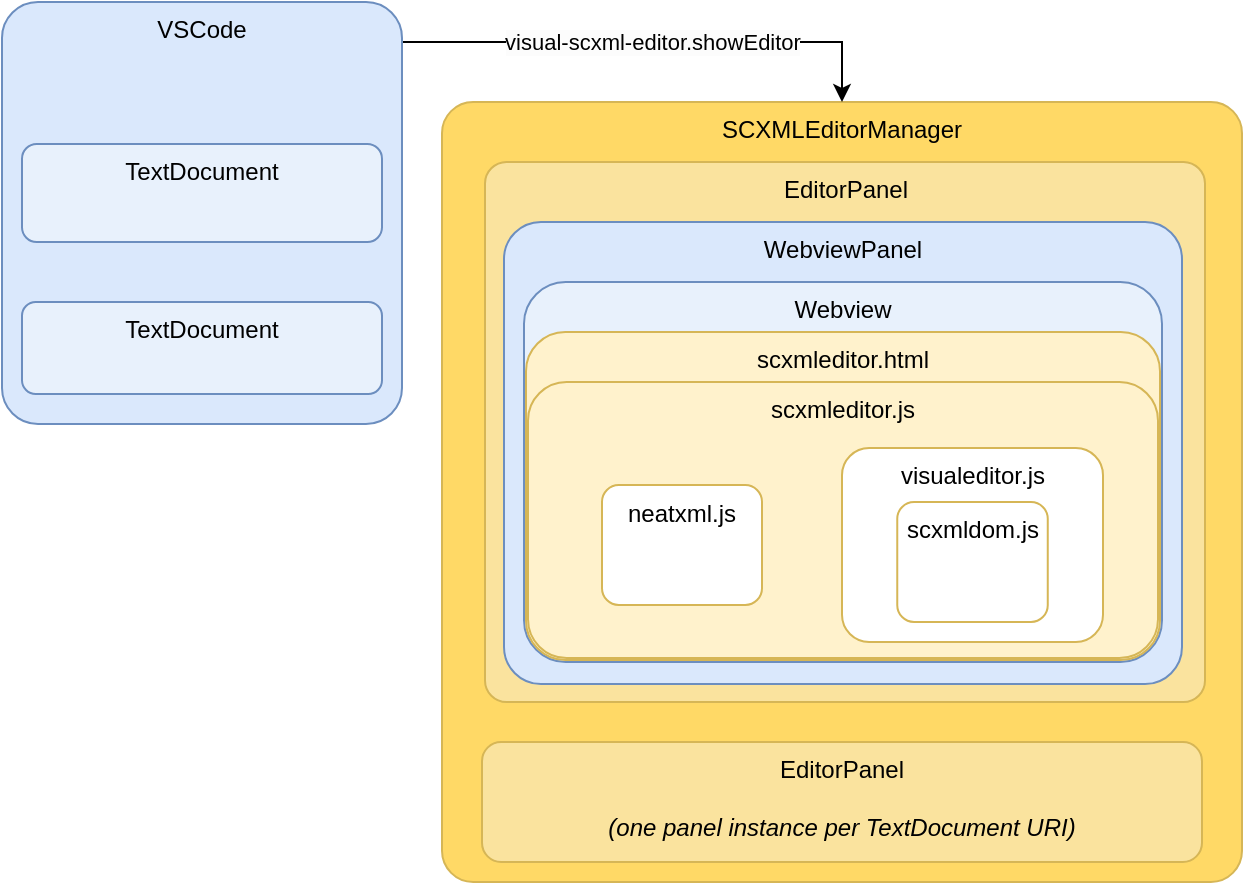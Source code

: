 <mxfile version="20.8.20" type="github" pages="2">
  <diagram name="Containment" id="Hvomc0yAe2sMS23_9TzD">
    <mxGraphModel dx="1798" dy="637" grid="0" gridSize="10" guides="1" tooltips="1" connect="1" arrows="1" fold="1" page="1" pageScale="1" pageWidth="850" pageHeight="1100" math="0" shadow="0">
      <root>
        <mxCell id="0" />
        <mxCell id="1" parent="0" />
        <mxCell id="xWMJlJ-HVOOThu5YcHs8-1" value="SCXMLEditorManager" style="rounded=1;whiteSpace=wrap;html=1;verticalAlign=top;fillColor=#ffd966;strokeColor=#d6b656;arcSize=4;" vertex="1" parent="1">
          <mxGeometry x="140" y="70" width="400" height="390" as="geometry" />
        </mxCell>
        <mxCell id="xWMJlJ-HVOOThu5YcHs8-2" value="EditorPanel" style="rounded=1;whiteSpace=wrap;html=1;verticalAlign=top;fillColor=#fae39e;strokeColor=#d6b656;arcSize=4;" vertex="1" parent="1">
          <mxGeometry x="161.5" y="100" width="360" height="270" as="geometry" />
        </mxCell>
        <mxCell id="xWMJlJ-HVOOThu5YcHs8-3" value="WebviewPanel" style="rounded=1;whiteSpace=wrap;html=1;verticalAlign=top;fillColor=#dae8fc;strokeColor=#6c8ebf;arcSize=8;" vertex="1" parent="1">
          <mxGeometry x="171" y="130" width="339" height="231" as="geometry" />
        </mxCell>
        <mxCell id="xWMJlJ-HVOOThu5YcHs8-7" value="EditorPanel&lt;br&gt;&lt;br&gt;&lt;i&gt;(one panel instance per TextDocument URI)&lt;/i&gt;" style="rounded=1;whiteSpace=wrap;html=1;verticalAlign=top;perimeterSpacing=0;fillColor=#fae39e;strokeColor=#d6b656;arcSize=16;" vertex="1" parent="1">
          <mxGeometry x="160" y="390" width="360" height="60" as="geometry" />
        </mxCell>
        <mxCell id="xWMJlJ-HVOOThu5YcHs8-10" value="Webview" style="rounded=1;whiteSpace=wrap;html=1;verticalAlign=top;fillColor=#e8f1fc;strokeColor=#6c8ebf;arcSize=11;" vertex="1" parent="1">
          <mxGeometry x="181" y="160" width="319" height="190" as="geometry" />
        </mxCell>
        <mxCell id="xWMJlJ-HVOOThu5YcHs8-13" value="scxmleditor.html" style="rounded=1;whiteSpace=wrap;html=1;verticalAlign=top;fillColor=#fff2cc;strokeColor=#d6b656;arcSize=12;" vertex="1" parent="1">
          <mxGeometry x="182" y="185" width="317" height="164" as="geometry" />
        </mxCell>
        <UserObject label="visual-scxml-editor.showEditor" link="visual-scxml-editor.showEditor" id="xWMJlJ-HVOOThu5YcHs8-19">
          <mxCell style="edgeStyle=orthogonalEdgeStyle;rounded=0;orthogonalLoop=1;jettySize=auto;html=1;exitX=1;exitY=0.095;exitDx=0;exitDy=0;entryX=0.5;entryY=0;entryDx=0;entryDy=0;labelBackgroundColor=#FCFCFC;labelBorderColor=none;exitPerimeter=0;" edge="1" parent="1" source="xWMJlJ-HVOOThu5YcHs8-4" target="xWMJlJ-HVOOThu5YcHs8-1">
            <mxGeometry relative="1" as="geometry" />
          </mxCell>
        </UserObject>
        <mxCell id="xWMJlJ-HVOOThu5YcHs8-4" value="VSCode" style="rounded=1;whiteSpace=wrap;html=1;verticalAlign=top;fillColor=#dae8fc;strokeColor=#6c8ebf;arcSize=9;" vertex="1" parent="1">
          <mxGeometry x="-80" y="20" width="200" height="211" as="geometry" />
        </mxCell>
        <mxCell id="xWMJlJ-HVOOThu5YcHs8-5" value="TextDocument" style="rounded=1;whiteSpace=wrap;html=1;verticalAlign=top;fillColor=#e8f1fc;strokeColor=#6c8ebf;" vertex="1" parent="1">
          <mxGeometry x="-70" y="91" width="180" height="49" as="geometry" />
        </mxCell>
        <mxCell id="xWMJlJ-HVOOThu5YcHs8-17" value="TextDocument" style="rounded=1;whiteSpace=wrap;html=1;verticalAlign=top;fillColor=#e8f1fc;strokeColor=#6c8ebf;" vertex="1" parent="1">
          <mxGeometry x="-70" y="170" width="180" height="46" as="geometry" />
        </mxCell>
        <mxCell id="xWMJlJ-HVOOThu5YcHs8-20" value="scxmleditor.js" style="rounded=1;whiteSpace=wrap;html=1;verticalAlign=top;fillColor=#fff2cc;strokeColor=#d6b656;arcSize=14;" vertex="1" parent="1">
          <mxGeometry x="183" y="210" width="315" height="138" as="geometry" />
        </mxCell>
        <mxCell id="xWMJlJ-HVOOThu5YcHs8-22" value="neatxml.js" style="rounded=1;whiteSpace=wrap;html=1;verticalAlign=top;fillColor=#ffffff;strokeColor=#d6b656;arcSize=14;" vertex="1" parent="1">
          <mxGeometry x="220" y="261.5" width="80" height="60" as="geometry" />
        </mxCell>
        <mxCell id="xWMJlJ-HVOOThu5YcHs8-23" value="visualeditor.js" style="rounded=1;whiteSpace=wrap;html=1;verticalAlign=top;fillColor=#ffffff;strokeColor=#d6b656;arcSize=14;" vertex="1" parent="1">
          <mxGeometry x="340" y="243" width="130.5" height="97" as="geometry" />
        </mxCell>
        <mxCell id="xWMJlJ-HVOOThu5YcHs8-21" value="scxmldom.js" style="rounded=1;whiteSpace=wrap;html=1;verticalAlign=top;fillColor=#ffffff;strokeColor=#d6b656;arcSize=14;" vertex="1" parent="1">
          <mxGeometry x="367.63" y="270" width="75.25" height="60" as="geometry" />
        </mxCell>
      </root>
    </mxGraphModel>
  </diagram>
  <diagram id="wL8axw0Tn-d-JJuPaOdd" name="Sequence">
    <mxGraphModel dx="1746" dy="769" grid="1" gridSize="10" guides="1" tooltips="1" connect="1" arrows="1" fold="1" page="0" pageScale="1" pageWidth="850" pageHeight="1100" math="0" shadow="0">
      <root>
        <mxCell id="0" />
        <mxCell id="1" parent="0" />
        <mxCell id="r4eO-bSy0fLBR4G0dn8x-24" value="scxmleditor.html" style="rounded=1;whiteSpace=wrap;html=1;fontSize=12;fillColor=#FAE39E;strokeColor=#d6b656;verticalAlign=top;" vertex="1" parent="1">
          <mxGeometry x="540" y="10" width="480" height="80" as="geometry" />
        </mxCell>
        <mxCell id="hSlpLGsXXN3QlrVzkON8-3" value="" style="shape=umlLifeline;perimeter=lifelinePerimeter;whiteSpace=wrap;html=1;container=0;dropTarget=0;collapsible=0;recursiveResize=0;outlineConnect=0;portConstraint=eastwest;newEdgeStyle={&quot;edgeStyle&quot;:&quot;elbowEdgeStyle&quot;,&quot;elbow&quot;:&quot;vertical&quot;,&quot;curved&quot;:0,&quot;rounded&quot;:0};participant=umlActor;fillColor=#ffffff;strokeColor=#A9C4EB;" vertex="1" parent="1">
          <mxGeometry x="-10" y="40" width="20" height="680" as="geometry" />
        </mxCell>
        <mxCell id="hSlpLGsXXN3QlrVzkON8-4" value="VS Code" style="shape=umlLifeline;perimeter=lifelinePerimeter;whiteSpace=wrap;html=1;container=0;dropTarget=0;collapsible=0;recursiveResize=0;outlineConnect=0;portConstraint=eastwest;newEdgeStyle={&quot;edgeStyle&quot;:&quot;elbowEdgeStyle&quot;,&quot;elbow&quot;:&quot;vertical&quot;,&quot;curved&quot;:0,&quot;rounded&quot;:0};fillColor=#ffffff;strokeColor=#A9C4EB;rounded=1;" vertex="1" parent="1">
          <mxGeometry x="70" y="40" width="100" height="680" as="geometry" />
        </mxCell>
        <mxCell id="hSlpLGsXXN3QlrVzkON8-5" value="extension.ts" style="shape=umlLifeline;perimeter=lifelinePerimeter;whiteSpace=wrap;html=1;container=0;dropTarget=0;collapsible=0;recursiveResize=0;outlineConnect=0;portConstraint=eastwest;newEdgeStyle={&quot;edgeStyle&quot;:&quot;elbowEdgeStyle&quot;,&quot;elbow&quot;:&quot;vertical&quot;,&quot;curved&quot;:0,&quot;rounded&quot;:0};fillColor=#fff2cc;strokeColor=#d6b656;rounded=1;" vertex="1" parent="1">
          <mxGeometry x="190" y="40" width="100" height="680" as="geometry" />
        </mxCell>
        <mxCell id="hSlpLGsXXN3QlrVzkON8-6" value="Editor Panel&lt;br&gt;editorpanel.ts" style="shape=umlLifeline;perimeter=lifelinePerimeter;whiteSpace=wrap;html=1;container=0;dropTarget=0;collapsible=0;recursiveResize=0;outlineConnect=0;portConstraint=eastwest;newEdgeStyle={&quot;edgeStyle&quot;:&quot;elbowEdgeStyle&quot;,&quot;elbow&quot;:&quot;vertical&quot;,&quot;curved&quot;:0,&quot;rounded&quot;:0};fillColor=#fff2cc;strokeColor=#d6b656;rounded=1;" vertex="1" parent="1">
          <mxGeometry x="430" y="40" width="100" height="680" as="geometry" />
        </mxCell>
        <mxCell id="PvcLJJ66TOuCmjAcNrpJ-1" value="scxmleditor.js" style="shape=umlLifeline;perimeter=lifelinePerimeter;whiteSpace=wrap;html=1;container=0;dropTarget=0;collapsible=0;recursiveResize=0;outlineConnect=0;portConstraint=eastwest;newEdgeStyle={&quot;edgeStyle&quot;:&quot;elbowEdgeStyle&quot;,&quot;elbow&quot;:&quot;vertical&quot;,&quot;curved&quot;:0,&quot;rounded&quot;:0};fillColor=#fff2cc;strokeColor=#d6b656;rounded=1;" vertex="1" parent="1">
          <mxGeometry x="550" y="40" width="100" height="680" as="geometry" />
        </mxCell>
        <mxCell id="HHO5TY2uW8LFPpskwidt-1" value="scxmldom.js" style="shape=umlLifeline;perimeter=lifelinePerimeter;whiteSpace=wrap;html=1;container=0;dropTarget=0;collapsible=0;recursiveResize=0;outlineConnect=0;portConstraint=eastwest;newEdgeStyle={&quot;edgeStyle&quot;:&quot;elbowEdgeStyle&quot;,&quot;elbow&quot;:&quot;vertical&quot;,&quot;curved&quot;:0,&quot;rounded&quot;:0};fillColor=#fff2cc;strokeColor=#d6b656;rounded=1;" vertex="1" parent="1">
          <mxGeometry x="670" y="40" width="100" height="680" as="geometry" />
        </mxCell>
        <mxCell id="HHO5TY2uW8LFPpskwidt-2" value="neatxml.js" style="shape=umlLifeline;perimeter=lifelinePerimeter;whiteSpace=wrap;html=1;container=0;dropTarget=0;collapsible=0;recursiveResize=0;outlineConnect=0;portConstraint=eastwest;newEdgeStyle={&quot;edgeStyle&quot;:&quot;elbowEdgeStyle&quot;,&quot;elbow&quot;:&quot;vertical&quot;,&quot;curved&quot;:0,&quot;rounded&quot;:0};fillColor=#fff2cc;strokeColor=#d6b656;rounded=1;" vertex="1" parent="1">
          <mxGeometry x="910" y="40" width="100" height="680" as="geometry" />
        </mxCell>
        <mxCell id="HHO5TY2uW8LFPpskwidt-3" value="SCXML Editor:&lt;br&gt;Open to the Side" style="html=1;verticalAlign=middle;endArrow=block;edgeStyle=elbowEdgeStyle;elbow=vertical;curved=0;rounded=0;labelBackgroundColor=none;labelBorderColor=none;fontSize=9;fontStyle=2;align=left;startArrow=box;startFill=0;endSize=6;targetPerimeterSpacing=0;sourcePerimeterSpacing=0;" edge="1" parent="1">
          <mxGeometry x="-0.826" y="1" width="80" relative="1" as="geometry">
            <mxPoint x="-0.333" y="131.167" as="sourcePoint" />
            <mxPoint x="120" y="131" as="targetPoint" />
            <mxPoint as="offset" />
          </mxGeometry>
        </mxCell>
        <mxCell id="HHO5TY2uW8LFPpskwidt-4" value="activate" style="html=1;verticalAlign=bottom;endArrow=block;edgeStyle=elbowEdgeStyle;elbow=vertical;curved=0;rounded=0;labelBackgroundColor=none;labelBorderColor=none;fontSize=9;fontStyle=2;align=left;labelPosition=right;verticalLabelPosition=top;" edge="1" parent="1">
          <mxGeometry x="-0.848" width="80" relative="1" as="geometry">
            <mxPoint x="120" y="102" as="sourcePoint" />
            <mxPoint x="239.5" y="102.167" as="targetPoint" />
            <mxPoint as="offset" />
          </mxGeometry>
        </mxCell>
        <mxCell id="HHO5TY2uW8LFPpskwidt-7" value="SCXMLEditor&lt;br&gt;Manager" style="shape=umlLifeline;perimeter=lifelinePerimeter;whiteSpace=wrap;html=1;container=0;dropTarget=0;collapsible=0;recursiveResize=0;outlineConnect=0;portConstraint=eastwest;newEdgeStyle={&quot;edgeStyle&quot;:&quot;elbowEdgeStyle&quot;,&quot;elbow&quot;:&quot;vertical&quot;,&quot;curved&quot;:0,&quot;rounded&quot;:0};fillColor=#fff2cc;strokeColor=#d6b656;rounded=1;" vertex="1" parent="1">
          <mxGeometry x="310" y="40" width="100" height="680" as="geometry" />
        </mxCell>
        <mxCell id="HHO5TY2uW8LFPpskwidt-8" value="showEditor()" style="html=1;verticalAlign=bottom;endArrow=block;edgeStyle=elbowEdgeStyle;elbow=vertical;curved=0;rounded=0;labelBackgroundColor=none;labelBorderColor=none;fontSize=9;align=left;" edge="1" parent="1">
          <mxGeometry x="-0.767" width="80" relative="1" as="geometry">
            <mxPoint x="240" y="150" as="sourcePoint" />
            <mxPoint x="360" y="150" as="targetPoint" />
            <Array as="points">
              <mxPoint x="320" y="150" />
            </Array>
            <mxPoint as="offset" />
          </mxGeometry>
        </mxCell>
        <mxCell id="HHO5TY2uW8LFPpskwidt-9" value="(new)&lt;br&gt;&lt;i&gt;one panel per text editor&lt;/i&gt;" style="html=1;verticalAlign=middle;endArrow=block;edgeStyle=elbowEdgeStyle;elbow=vertical;curved=0;rounded=0;labelBackgroundColor=none;labelBorderColor=none;fontSize=9;align=left;" edge="1" parent="1">
          <mxGeometry x="-0.833" width="80" relative="1" as="geometry">
            <mxPoint x="360" y="160" as="sourcePoint" />
            <mxPoint x="480" y="160" as="targetPoint" />
            <Array as="points">
              <mxPoint x="440" y="160" />
            </Array>
            <mxPoint as="offset" />
          </mxGeometry>
        </mxCell>
        <mxCell id="HHO5TY2uW8LFPpskwidt-11" value="(new)" style="html=1;verticalAlign=bottom;endArrow=block;edgeStyle=elbowEdgeStyle;elbow=vertical;curved=0;rounded=0;labelBackgroundColor=none;labelBorderColor=none;fontSize=9;align=left;" edge="1" parent="1">
          <mxGeometry x="-0.831" width="80" relative="1" as="geometry">
            <mxPoint x="240" y="112" as="sourcePoint" />
            <mxPoint x="360" y="112" as="targetPoint" />
            <mxPoint as="offset" />
          </mxGeometry>
        </mxCell>
        <mxCell id="r4eO-bSy0fLBR4G0dn8x-1" value="updateFromText&lt;br&gt;(full editor text)" style="html=1;verticalAlign=middle;endArrow=block;edgeStyle=elbowEdgeStyle;elbow=vertical;curved=0;rounded=0;labelBackgroundColor=none;labelBorderColor=none;fontSize=9;fontStyle=2;align=left;" edge="1" parent="1">
          <mxGeometry x="-0.75" width="80" relative="1" as="geometry">
            <mxPoint x="480" y="190" as="sourcePoint" />
            <mxPoint x="600" y="190" as="targetPoint" />
            <Array as="points">
              <mxPoint x="560" y="190" />
            </Array>
            <mxPoint as="offset" />
          </mxGeometry>
        </mxCell>
        <mxCell id="r4eO-bSy0fLBR4G0dn8x-2" value="visual-scxml-editor.showEditor" style="html=1;verticalAlign=bottom;endArrow=block;edgeStyle=elbowEdgeStyle;elbow=vertical;curved=0;rounded=0;labelBackgroundColor=none;labelBorderColor=none;fontSize=8;fontStyle=2;align=left;" edge="1" parent="1">
          <mxGeometry x="-0.864" width="80" relative="1" as="geometry">
            <mxPoint x="120" y="142" as="sourcePoint" />
            <mxPoint x="239.5" y="142.167" as="targetPoint" />
            <mxPoint as="offset" />
          </mxGeometry>
        </mxCell>
        <mxCell id="r4eO-bSy0fLBR4G0dn8x-3" value="loadFromString()" style="html=1;verticalAlign=bottom;endArrow=block;edgeStyle=elbowEdgeStyle;elbow=vertical;curved=0;rounded=0;labelBackgroundColor=none;labelBorderColor=none;fontSize=9;align=left;" edge="1" parent="1">
          <mxGeometry x="-0.833" width="80" relative="1" as="geometry">
            <mxPoint x="600" y="200" as="sourcePoint" />
            <mxPoint x="720" y="200" as="targetPoint" />
            <Array as="points">
              <mxPoint x="680" y="200" />
            </Array>
            <mxPoint as="offset" />
          </mxGeometry>
        </mxCell>
        <mxCell id="r4eO-bSy0fLBR4G0dn8x-4" value="scxmlDoc" style="html=1;verticalAlign=bottom;endArrow=open;dashed=1;endSize=8;edgeStyle=elbowEdgeStyle;elbow=vertical;curved=0;rounded=0;labelBackgroundColor=none;labelBorderColor=none;fontSize=9;align=right;labelPosition=left;verticalLabelPosition=top;" edge="1" parent="1">
          <mxGeometry x="-0.888" y="2" relative="1" as="geometry">
            <mxPoint x="719.5" y="220.167" as="sourcePoint" />
            <mxPoint x="599.667" y="220.167" as="targetPoint" />
            <mxPoint as="offset" />
          </mxGeometry>
        </mxCell>
        <mxCell id="r4eO-bSy0fLBR4G0dn8x-5" value="visualeditor.js" style="shape=umlLifeline;perimeter=lifelinePerimeter;whiteSpace=wrap;html=1;container=0;dropTarget=0;collapsible=0;recursiveResize=0;outlineConnect=0;portConstraint=eastwest;newEdgeStyle={&quot;edgeStyle&quot;:&quot;elbowEdgeStyle&quot;,&quot;elbow&quot;:&quot;vertical&quot;,&quot;curved&quot;:0,&quot;rounded&quot;:0};fillColor=#fff2cc;strokeColor=#d6b656;rounded=1;" vertex="1" parent="1">
          <mxGeometry x="790" y="40" width="100" height="680" as="geometry" />
        </mxCell>
        <mxCell id="r4eO-bSy0fLBR4G0dn8x-6" value="(new VisualEditor)" style="html=1;verticalAlign=bottom;endArrow=block;edgeStyle=elbowEdgeStyle;elbow=vertical;curved=0;rounded=0;labelBackgroundColor=none;labelBorderColor=none;fontSize=9;align=left;" edge="1" parent="1" target="r4eO-bSy0fLBR4G0dn8x-5">
          <mxGeometry x="-0.907" width="80" relative="1" as="geometry">
            <mxPoint x="600" y="180" as="sourcePoint" />
            <mxPoint x="720" y="180" as="targetPoint" />
            <mxPoint as="offset" />
          </mxGeometry>
        </mxCell>
        <mxCell id="r4eO-bSy0fLBR4G0dn8x-7" value="(new)" style="html=1;verticalAlign=bottom;endArrow=block;edgeStyle=elbowEdgeStyle;elbow=vertical;curved=0;rounded=0;labelBackgroundColor=none;labelBorderColor=none;fontSize=9;align=left;" edge="1" parent="1">
          <mxGeometry x="-0.783" width="80" relative="1" as="geometry">
            <mxPoint x="480" y="170" as="sourcePoint" />
            <mxPoint x="600" y="170" as="targetPoint" />
            <Array as="points">
              <mxPoint x="560" y="170" />
            </Array>
            <mxPoint as="offset" />
          </mxGeometry>
        </mxCell>
        <mxCell id="r4eO-bSy0fLBR4G0dn8x-8" value="useSCXML(scxmlDoc)" style="html=1;verticalAlign=bottom;endArrow=oval;edgeStyle=elbowEdgeStyle;elbow=vertical;curved=0;rounded=0;labelBackgroundColor=none;labelBorderColor=none;fontSize=9;fontStyle=0;align=left;endFill=1;" edge="1" parent="1">
          <mxGeometry x="-0.916" width="80" relative="1" as="geometry">
            <mxPoint x="600" y="240" as="sourcePoint" />
            <mxPoint x="840" y="240" as="targetPoint" />
            <mxPoint as="offset" />
          </mxGeometry>
        </mxCell>
        <mxCell id="r4eO-bSy0fLBR4G0dn8x-9" value="Adjust diagram&lt;br&gt;(e.g. move state)" style="html=1;verticalAlign=middle;endArrow=block;edgeStyle=elbowEdgeStyle;elbow=vertical;curved=0;rounded=0;labelBackgroundColor=none;labelBorderColor=none;fontSize=9;fontStyle=0;align=left;startArrow=box;startFill=0;endSize=6;targetPerimeterSpacing=0;sourcePerimeterSpacing=0;" edge="1" parent="1">
          <mxGeometry x="-0.975" width="80" relative="1" as="geometry">
            <mxPoint x="-0.003" y="280.167" as="sourcePoint" />
            <mxPoint x="840" y="280" as="targetPoint" />
            <mxPoint as="offset" />
          </mxGeometry>
        </mxCell>
        <mxCell id="r4eO-bSy0fLBR4G0dn8x-10" value="(modify DOM)" style="html=1;verticalAlign=bottom;endArrow=block;edgeStyle=elbowEdgeStyle;elbow=vertical;curved=0;rounded=0;labelBackgroundColor=none;labelBorderColor=none;fontSize=9;align=right;labelPosition=left;verticalLabelPosition=top;" edge="1" parent="1">
          <mxGeometry x="-0.831" width="80" relative="1" as="geometry">
            <mxPoint x="840" y="300" as="sourcePoint" />
            <mxPoint x="720" y="300" as="targetPoint" />
            <mxPoint as="offset" />
          </mxGeometry>
        </mxCell>
        <mxCell id="r4eO-bSy0fLBR4G0dn8x-11" value="MutationObserver triggers&lt;br&gt;onDocChange()" style="html=1;verticalAlign=middle;endArrow=block;edgeStyle=elbowEdgeStyle;elbow=vertical;curved=0;rounded=0;labelBackgroundColor=none;labelBorderColor=none;fontSize=9;align=left;" edge="1" parent="1">
          <mxGeometry x="-0.833" width="80" relative="1" as="geometry">
            <mxPoint x="720" y="320" as="sourcePoint" />
            <mxPoint x="840" y="320" as="targetPoint" />
            <Array as="points">
              <mxPoint x="800" y="320" />
            </Array>
            <mxPoint as="offset" />
          </mxGeometry>
        </mxCell>
        <mxCell id="r4eO-bSy0fLBR4G0dn8x-12" value="dispatchEvent(&#39;changed&#39;)" style="html=1;verticalAlign=bottom;endArrow=block;edgeStyle=elbowEdgeStyle;elbow=vertical;curved=0;rounded=0;labelBackgroundColor=none;labelBorderColor=none;fontSize=9;align=right;labelPosition=left;verticalLabelPosition=top;" edge="1" parent="1">
          <mxGeometry x="-0.833" width="80" relative="1" as="geometry">
            <mxPoint x="840" y="350" as="sourcePoint" />
            <mxPoint x="720" y="350" as="targetPoint" />
            <mxPoint as="offset" />
          </mxGeometry>
        </mxCell>
        <mxCell id="r4eO-bSy0fLBR4G0dn8x-13" value="&lt;i&gt;changed&lt;/i&gt;" style="html=1;verticalAlign=bottom;endArrow=block;edgeStyle=elbowEdgeStyle;elbow=vertical;curved=0;rounded=0;labelBackgroundColor=none;labelBorderColor=none;fontSize=9;align=right;labelPosition=left;verticalLabelPosition=top;" edge="1" parent="1">
          <mxGeometry x="-0.914" y="2" width="80" relative="1" as="geometry">
            <mxPoint x="720" y="360" as="sourcePoint" />
            <mxPoint x="600" y="360" as="targetPoint" />
            <mxPoint as="offset" />
          </mxGeometry>
        </mxCell>
        <mxCell id="r4eO-bSy0fLBR4G0dn8x-14" value="replaceDocument" style="html=1;verticalAlign=bottom;endArrow=block;edgeStyle=elbowEdgeStyle;elbow=vertical;curved=0;rounded=0;labelBackgroundColor=none;labelBorderColor=none;fontSize=9;align=right;labelPosition=left;verticalLabelPosition=top;fontStyle=2" edge="1" parent="1">
          <mxGeometry x="-0.831" width="80" relative="1" as="geometry">
            <mxPoint x="600" y="410" as="sourcePoint" />
            <mxPoint x="480" y="410" as="targetPoint" />
            <mxPoint as="offset" />
          </mxGeometry>
        </mxCell>
        <mxCell id="r4eO-bSy0fLBR4G0dn8x-15" value="textEditor.edit()&lt;br&gt;textEditor.replace()" style="html=1;verticalAlign=middle;endArrow=oval;edgeStyle=elbowEdgeStyle;elbow=vertical;curved=0;rounded=0;labelBackgroundColor=none;labelBorderColor=none;fontSize=9;align=right;labelPosition=left;verticalLabelPosition=top;fontStyle=0;endFill=1;" edge="1" parent="1">
          <mxGeometry x="-0.941" y="1" width="80" relative="1" as="geometry">
            <mxPoint x="480" y="420" as="sourcePoint" />
            <mxPoint x="120" y="419" as="targetPoint" />
            <mxPoint as="offset" />
          </mxGeometry>
        </mxCell>
        <mxCell id="r4eO-bSy0fLBR4G0dn8x-16" value="Edit XML Code" style="html=1;verticalAlign=bottom;endArrow=block;edgeStyle=elbowEdgeStyle;elbow=vertical;curved=0;rounded=0;labelBackgroundColor=none;labelBorderColor=none;fontSize=9;fontStyle=0;align=left;startArrow=box;startFill=0;endSize=6;targetPerimeterSpacing=0;sourcePerimeterSpacing=0;" edge="1" parent="1">
          <mxGeometry x="-0.831" width="80" relative="1" as="geometry">
            <mxPoint x="-0.003" y="480.167" as="sourcePoint" />
            <mxPoint x="120" y="480" as="targetPoint" />
            <mxPoint as="offset" />
            <Array as="points">
              <mxPoint x="120" y="480" />
            </Array>
          </mxGeometry>
        </mxCell>
        <mxCell id="r4eO-bSy0fLBR4G0dn8x-17" value="onDidChangeTextDocument" style="html=1;verticalAlign=bottom;endArrow=block;edgeStyle=elbowEdgeStyle;elbow=vertical;curved=0;rounded=0;labelBackgroundColor=none;labelBorderColor=none;fontSize=9;fontStyle=2;align=left;labelPosition=right;verticalLabelPosition=top;" edge="1" parent="1">
          <mxGeometry x="-0.915" width="80" relative="1" as="geometry">
            <mxPoint x="120" y="492" as="sourcePoint" />
            <mxPoint x="360" y="492" as="targetPoint" />
            <mxPoint as="offset" />
          </mxGeometry>
        </mxCell>
        <mxCell id="r4eO-bSy0fLBR4G0dn8x-18" value="updateFromText&lt;br&gt;(full editor text)" style="html=1;verticalAlign=middle;endArrow=block;edgeStyle=elbowEdgeStyle;elbow=vertical;curved=0;rounded=0;labelBackgroundColor=none;labelBorderColor=none;fontSize=9;fontStyle=2;align=left;" edge="1" parent="1">
          <mxGeometry x="-0.909" width="80" relative="1" as="geometry">
            <mxPoint x="360" y="499" as="sourcePoint" />
            <mxPoint x="600" y="500" as="targetPoint" />
            <Array as="points">
              <mxPoint x="560" y="500" />
            </Array>
            <mxPoint as="offset" />
          </mxGeometry>
        </mxCell>
        <mxCell id="r4eO-bSy0fLBR4G0dn8x-19" value="loadFromString()" style="html=1;verticalAlign=bottom;endArrow=block;edgeStyle=elbowEdgeStyle;elbow=vertical;curved=0;rounded=0;labelBackgroundColor=none;labelBorderColor=none;fontSize=9;align=left;" edge="1" parent="1">
          <mxGeometry x="-0.833" width="80" relative="1" as="geometry">
            <mxPoint x="600" y="510" as="sourcePoint" />
            <mxPoint x="720" y="510" as="targetPoint" />
            <Array as="points">
              <mxPoint x="680" y="510" />
            </Array>
            <mxPoint as="offset" />
          </mxGeometry>
        </mxCell>
        <mxCell id="r4eO-bSy0fLBR4G0dn8x-20" value="scxmlDoc" style="html=1;verticalAlign=bottom;endArrow=open;dashed=1;endSize=8;edgeStyle=elbowEdgeStyle;elbow=vertical;curved=0;rounded=0;labelBackgroundColor=none;labelBorderColor=none;fontSize=9;align=right;labelPosition=left;verticalLabelPosition=top;" edge="1" parent="1">
          <mxGeometry x="-0.888" y="2" relative="1" as="geometry">
            <mxPoint x="719.5" y="530.167" as="sourcePoint" />
            <mxPoint x="599.667" y="530.167" as="targetPoint" />
            <mxPoint as="offset" />
          </mxGeometry>
        </mxCell>
        <mxCell id="r4eO-bSy0fLBR4G0dn8x-21" value="useSCXML(scxmlDoc)" style="html=1;verticalAlign=bottom;endArrow=oval;edgeStyle=elbowEdgeStyle;elbow=vertical;curved=0;rounded=0;labelBackgroundColor=none;labelBorderColor=none;fontSize=9;fontStyle=0;align=left;endFill=1;" edge="1" parent="1">
          <mxGeometry x="-0.916" width="80" relative="1" as="geometry">
            <mxPoint x="600" y="550" as="sourcePoint" />
            <mxPoint x="840" y="550" as="targetPoint" />
            <mxPoint as="offset" />
          </mxGeometry>
        </mxCell>
        <mxCell id="r4eO-bSy0fLBR4G0dn8x-22" value="neatXML()" style="html=1;verticalAlign=bottom;endArrow=block;edgeStyle=elbowEdgeStyle;elbow=vertical;curved=0;rounded=0;labelBackgroundColor=none;labelBorderColor=none;fontSize=9;align=left;" edge="1" parent="1">
          <mxGeometry x="-0.941" y="-1" width="80" relative="1" as="geometry">
            <mxPoint x="600" y="380" as="sourcePoint" />
            <mxPoint x="960" y="379" as="targetPoint" />
            <mxPoint as="offset" />
          </mxGeometry>
        </mxCell>
        <mxCell id="r4eO-bSy0fLBR4G0dn8x-23" value="xml string" style="html=1;verticalAlign=bottom;endArrow=open;dashed=1;endSize=8;edgeStyle=elbowEdgeStyle;elbow=vertical;curved=0;rounded=0;labelBackgroundColor=none;labelBorderColor=none;fontSize=9;align=right;labelPosition=left;verticalLabelPosition=top;" edge="1" parent="1">
          <mxGeometry x="-0.888" y="2" relative="1" as="geometry">
            <mxPoint x="959.5" y="400.167" as="sourcePoint" />
            <mxPoint x="600" y="400" as="targetPoint" />
            <mxPoint as="offset" />
          </mxGeometry>
        </mxCell>
        <mxCell id="r4eO-bSy0fLBR4G0dn8x-25" value="Edit Values in&lt;br&gt;Inspector Palette" style="html=1;verticalAlign=middle;endArrow=block;edgeStyle=elbowEdgeStyle;elbow=vertical;curved=0;rounded=0;labelBackgroundColor=none;labelBorderColor=none;fontSize=9;fontStyle=0;align=left;startArrow=box;startFill=0;endSize=6;targetPerimeterSpacing=0;sourcePerimeterSpacing=0;" edge="1" parent="1">
          <mxGeometry x="-0.957" y="-1" width="80" relative="1" as="geometry">
            <mxPoint x="-2.003" y="600.167" as="sourcePoint" />
            <mxPoint x="600" y="599" as="targetPoint" />
            <mxPoint as="offset" />
          </mxGeometry>
        </mxCell>
        <mxCell id="8_DmvV1i0s3jKsLqOOcJ-1" value="get visualEditor.selection" style="html=1;verticalAlign=bottom;endArrow=block;edgeStyle=elbowEdgeStyle;elbow=vertical;curved=0;rounded=0;labelBackgroundColor=none;labelBorderColor=none;fontSize=9;fontStyle=0;align=left;endFill=1;" edge="1" parent="1">
          <mxGeometry x="-0.916" width="80" relative="1" as="geometry">
            <mxPoint x="600" y="610" as="sourcePoint" />
            <mxPoint x="840" y="610" as="targetPoint" />
            <mxPoint as="offset" />
          </mxGeometry>
        </mxCell>
        <mxCell id="8_DmvV1i0s3jKsLqOOcJ-2" value="array of scxmlDom elements" style="html=1;verticalAlign=bottom;endArrow=open;dashed=1;endSize=8;edgeStyle=elbowEdgeStyle;elbow=vertical;curved=0;rounded=0;labelBackgroundColor=none;labelBorderColor=none;fontSize=9;align=right;labelPosition=left;verticalLabelPosition=top;" edge="1" parent="1">
          <mxGeometry x="-0.888" y="2" relative="1" as="geometry">
            <mxPoint x="839.5" y="630.167" as="sourcePoint" />
            <mxPoint x="600" y="630" as="targetPoint" />
            <mxPoint as="offset" />
          </mxGeometry>
        </mxCell>
        <mxCell id="8_DmvV1i0s3jKsLqOOcJ-3" value="(modify DOM)" style="html=1;verticalAlign=bottom;endArrow=block;edgeStyle=elbowEdgeStyle;elbow=vertical;curved=0;rounded=0;labelBackgroundColor=none;labelBorderColor=none;fontSize=9;align=left;labelPosition=right;verticalLabelPosition=top;" edge="1" parent="1">
          <mxGeometry x="-0.834" width="80" relative="1" as="geometry">
            <mxPoint x="600" y="650" as="sourcePoint" />
            <mxPoint x="720" y="650" as="targetPoint" />
            <mxPoint as="offset" />
          </mxGeometry>
        </mxCell>
        <mxCell id="8_DmvV1i0s3jKsLqOOcJ-5" value="dispatchEvent(&#39;changed&#39;)" style="html=1;verticalAlign=bottom;endArrow=block;edgeStyle=elbowEdgeStyle;elbow=vertical;curved=0;rounded=0;labelBackgroundColor=none;labelBorderColor=none;fontSize=9;align=right;labelPosition=left;verticalLabelPosition=top;" edge="1" parent="1">
          <mxGeometry x="-0.833" width="80" relative="1" as="geometry">
            <mxPoint x="840" y="690" as="sourcePoint" />
            <mxPoint x="720" y="690" as="targetPoint" />
            <mxPoint as="offset" />
          </mxGeometry>
        </mxCell>
        <mxCell id="8_DmvV1i0s3jKsLqOOcJ-6" value="&lt;i&gt;changed&lt;/i&gt;" style="html=1;verticalAlign=bottom;endArrow=block;edgeStyle=elbowEdgeStyle;elbow=vertical;curved=0;rounded=0;labelBackgroundColor=none;labelBorderColor=none;fontSize=9;align=right;labelPosition=left;verticalLabelPosition=top;" edge="1" parent="1">
          <mxGeometry x="-0.914" y="2" width="80" relative="1" as="geometry">
            <mxPoint x="720" y="700" as="sourcePoint" />
            <mxPoint x="600" y="700" as="targetPoint" />
            <mxPoint as="offset" />
          </mxGeometry>
        </mxCell>
        <mxCell id="8_DmvV1i0s3jKsLqOOcJ-7" value="replaceDocument" style="html=1;verticalAlign=bottom;endArrow=block;edgeStyle=elbowEdgeStyle;elbow=vertical;curved=0;rounded=0;labelBackgroundColor=none;labelBorderColor=none;fontSize=9;align=right;labelPosition=left;verticalLabelPosition=top;fontStyle=2" edge="1" parent="1">
          <mxGeometry x="-0.831" width="80" relative="1" as="geometry">
            <mxPoint x="600" y="750" as="sourcePoint" />
            <mxPoint x="480" y="750" as="targetPoint" />
            <mxPoint as="offset" />
          </mxGeometry>
        </mxCell>
        <mxCell id="8_DmvV1i0s3jKsLqOOcJ-8" value="textEditor.edit()&lt;br&gt;textEditor.replace()" style="html=1;verticalAlign=middle;endArrow=oval;edgeStyle=elbowEdgeStyle;elbow=vertical;curved=0;rounded=0;labelBackgroundColor=none;labelBorderColor=none;fontSize=9;align=right;labelPosition=left;verticalLabelPosition=top;fontStyle=0;endFill=1;" edge="1" parent="1">
          <mxGeometry x="-0.941" y="1" width="80" relative="1" as="geometry">
            <mxPoint x="480" y="760" as="sourcePoint" />
            <mxPoint x="120" y="759" as="targetPoint" />
            <mxPoint as="offset" />
          </mxGeometry>
        </mxCell>
        <mxCell id="8_DmvV1i0s3jKsLqOOcJ-9" value="neatXML()" style="html=1;verticalAlign=bottom;endArrow=block;edgeStyle=elbowEdgeStyle;elbow=vertical;curved=0;rounded=0;labelBackgroundColor=none;labelBorderColor=none;fontSize=9;align=left;" edge="1" parent="1">
          <mxGeometry x="-0.941" y="-1" width="80" relative="1" as="geometry">
            <mxPoint x="600" y="720" as="sourcePoint" />
            <mxPoint x="960" y="719" as="targetPoint" />
            <mxPoint as="offset" />
          </mxGeometry>
        </mxCell>
        <mxCell id="8_DmvV1i0s3jKsLqOOcJ-10" value="xml string" style="html=1;verticalAlign=bottom;endArrow=open;dashed=1;endSize=8;edgeStyle=elbowEdgeStyle;elbow=vertical;curved=0;rounded=0;labelBackgroundColor=none;labelBorderColor=none;fontSize=9;align=right;labelPosition=left;verticalLabelPosition=top;" edge="1" parent="1">
          <mxGeometry x="-0.888" y="2" relative="1" as="geometry">
            <mxPoint x="959.5" y="740.167" as="sourcePoint" />
            <mxPoint x="600" y="740" as="targetPoint" />
            <mxPoint as="offset" />
          </mxGeometry>
        </mxCell>
        <mxCell id="8_DmvV1i0s3jKsLqOOcJ-11" value="MutationObserver triggers&lt;br&gt;onDocChange()" style="html=1;verticalAlign=middle;endArrow=block;edgeStyle=elbowEdgeStyle;elbow=vertical;curved=0;rounded=0;labelBackgroundColor=none;labelBorderColor=none;fontSize=9;align=left;" edge="1" parent="1">
          <mxGeometry x="-0.833" width="80" relative="1" as="geometry">
            <mxPoint x="720" y="660" as="sourcePoint" />
            <mxPoint x="840" y="660" as="targetPoint" />
            <Array as="points">
              <mxPoint x="800" y="660" />
            </Array>
            <mxPoint as="offset" />
          </mxGeometry>
        </mxCell>
        <mxCell id="8_DmvV1i0s3jKsLqOOcJ-13" value="visuals update" style="rounded=1;whiteSpace=wrap;html=1;absoluteArcSize=1;arcSize=14;strokeWidth=2;strokeColor=#A9C4EB;fontSize=8;fillColor=#FAE39E;" vertex="1" parent="1">
          <mxGeometry x="834" y="325" width="60" height="20" as="geometry" />
        </mxCell>
        <mxCell id="8_DmvV1i0s3jKsLqOOcJ-14" value="visuals update" style="rounded=1;whiteSpace=wrap;html=1;absoluteArcSize=1;arcSize=14;strokeWidth=2;strokeColor=#A9C4EB;fontSize=8;fillColor=#FAE39E;" vertex="1" parent="1">
          <mxGeometry x="834" y="666" width="60" height="20" as="geometry" />
        </mxCell>
      </root>
    </mxGraphModel>
  </diagram>
</mxfile>
